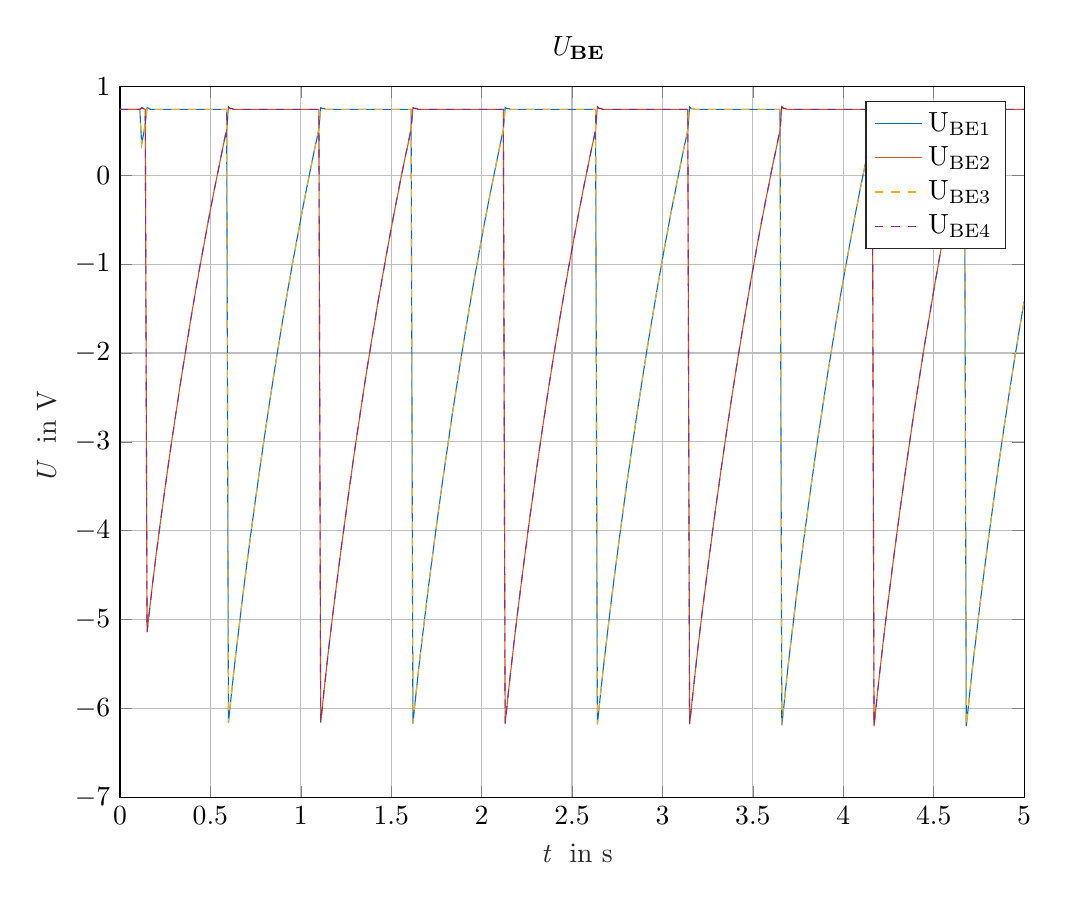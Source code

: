 % This file was created by matlab2tikz.
%
\definecolor{mycolor1}{rgb}{0.0,0.447,0.741}%
\definecolor{mycolor2}{rgb}{0.85,0.325,0.098}%
\definecolor{mycolor3}{rgb}{0.929,0.694,0.125}%
\definecolor{mycolor4}{rgb}{0.494,0.184,0.556}%
%
\begin{tikzpicture}

\begin{axis}[%
width=4.521in,
height=3.555in,
at={(0.758in,0.481in)},
scale only axis,
xmin=0,
xmax=5,
xlabel style={font=\color{white!15!black}},
xlabel={$\text{\it{} t \rm{} in s}$},
ymin=-7,
ymax=1,
ylabel style={font=\color{white!15!black}},
ylabel={$\text{\it{} U \rm{} in V}$},
axis background/.style={fill=white},
title style={font=\bfseries},
title={$\text{\it{} U}_{\text{BE}}$},
xmajorgrids,
ymajorgrids,
legend style={legend cell align=left, align=left, draw=white!15!black}
]
\addplot [color=mycolor1]
  table[row sep=crcr]{%
0	0.74\\
0.01	0.74\\
0.02	0.74\\
0.03	0.74\\
0.04	0.74\\
0.05	0.74\\
0.06	0.74\\
0.07	0.74\\
0.08	0.74\\
0.09	0.74\\
0.1	0.74\\
0.11	0.74\\
0.12	0.35\\
0.13	0.46\\
0.14	0.58\\
0.15	0.76\\
0.16	0.75\\
0.17	0.74\\
0.18	0.74\\
0.19	0.74\\
0.2	0.74\\
0.21	0.74\\
0.22	0.74\\
0.23	0.74\\
0.24	0.74\\
0.25	0.74\\
0.26	0.74\\
0.27	0.74\\
0.28	0.74\\
0.29	0.74\\
0.3	0.74\\
0.31	0.74\\
0.32	0.74\\
0.33	0.74\\
0.34	0.74\\
0.35	0.74\\
0.36	0.74\\
0.37	0.74\\
0.38	0.74\\
0.39	0.74\\
0.4	0.74\\
0.41	0.74\\
0.42	0.74\\
0.43	0.74\\
0.44	0.74\\
0.45	0.74\\
0.46	0.74\\
0.47	0.74\\
0.48	0.74\\
0.49	0.74\\
0.5	0.74\\
0.51	0.74\\
0.52	0.74\\
0.53	0.74\\
0.54	0.74\\
0.55	0.74\\
0.56	0.74\\
0.57	0.74\\
0.58	0.74\\
0.59	0.74\\
0.6	-6.16\\
0.61	-5.96\\
0.62	-5.77\\
0.63	-5.58\\
0.64	-5.4\\
0.65	-5.23\\
0.66	-5.06\\
0.67	-4.89\\
0.68	-4.72\\
0.69	-4.56\\
0.7	-4.4\\
0.71	-4.25\\
0.72	-4.09\\
0.73	-3.94\\
0.74	-3.79\\
0.75	-3.64\\
0.76	-3.5\\
0.77	-3.35\\
0.78	-3.21\\
0.79	-3.07\\
0.8	-2.93\\
0.81	-2.79\\
0.82	-2.66\\
0.83	-2.52\\
0.84	-2.39\\
0.85	-2.26\\
0.86	-2.13\\
0.87	-2\\
0.88	-1.88\\
0.89	-1.75\\
0.9	-1.63\\
0.91	-1.51\\
0.92	-1.39\\
0.93	-1.27\\
0.94	-1.16\\
0.95	-1.04\\
0.96	-0.93\\
0.97	-0.82\\
0.98	-0.71\\
0.99	-0.6\\
1	-0.49\\
1.01	-0.38\\
1.02	-0.28\\
1.03	-0.17\\
1.04	-0.07\\
1.05	0.03\\
1.06	0.13\\
1.07	0.23\\
1.08	0.33\\
1.09	0.42\\
1.1	0.52\\
1.11	0.76\\
1.12	0.75\\
1.13	0.75\\
1.14	0.74\\
1.15	0.74\\
1.16	0.74\\
1.17	0.74\\
1.18	0.74\\
1.19	0.74\\
1.2	0.74\\
1.21	0.74\\
1.22	0.74\\
1.23	0.74\\
1.24	0.74\\
1.25	0.74\\
1.26	0.74\\
1.27	0.74\\
1.28	0.74\\
1.29	0.74\\
1.3	0.74\\
1.31	0.74\\
1.32	0.74\\
1.33	0.74\\
1.34	0.74\\
1.35	0.74\\
1.36	0.74\\
1.37	0.74\\
1.38	0.74\\
1.39	0.74\\
1.4	0.74\\
1.41	0.74\\
1.42	0.74\\
1.43	0.74\\
1.44	0.74\\
1.45	0.74\\
1.46	0.74\\
1.47	0.74\\
1.48	0.74\\
1.49	0.74\\
1.5	0.74\\
1.51	0.74\\
1.52	0.74\\
1.53	0.74\\
1.54	0.74\\
1.55	0.74\\
1.56	0.74\\
1.57	0.74\\
1.58	0.74\\
1.59	0.74\\
1.6	0.74\\
1.61	0.74\\
1.62	-6.17\\
1.63	-5.97\\
1.64	-5.78\\
1.65	-5.59\\
1.66	-5.41\\
1.67	-5.24\\
1.68	-5.07\\
1.69	-4.9\\
1.7	-4.73\\
1.71	-4.57\\
1.72	-4.41\\
1.73	-4.26\\
1.74	-4.1\\
1.75	-3.95\\
1.76	-3.8\\
1.77	-3.65\\
1.78	-3.5\\
1.79	-3.36\\
1.8	-3.22\\
1.81	-3.08\\
1.82	-2.94\\
1.83	-2.8\\
1.84	-2.66\\
1.85	-2.53\\
1.86	-2.4\\
1.87	-2.27\\
1.88	-2.14\\
1.89	-2.01\\
1.9	-1.89\\
1.91	-1.76\\
1.92	-1.64\\
1.93	-1.52\\
1.94	-1.4\\
1.95	-1.28\\
1.96	-1.16\\
1.97	-1.05\\
1.98	-0.94\\
1.99	-0.82\\
2	-0.71\\
2.01	-0.6\\
2.02	-0.49\\
2.03	-0.39\\
2.04	-0.28\\
2.05	-0.18\\
2.06	-0.08\\
2.07	0.02\\
2.08	0.12\\
2.09	0.22\\
2.1	0.32\\
2.11	0.42\\
2.12	0.51\\
2.13	0.76\\
2.14	0.75\\
2.15	0.75\\
2.16	0.74\\
2.17	0.74\\
2.18	0.74\\
2.19	0.74\\
2.2	0.74\\
2.21	0.74\\
2.22	0.74\\
2.23	0.74\\
2.24	0.74\\
2.25	0.74\\
2.26	0.74\\
2.27	0.74\\
2.28	0.74\\
2.29	0.74\\
2.3	0.74\\
2.31	0.74\\
2.32	0.74\\
2.33	0.74\\
2.34	0.74\\
2.35	0.74\\
2.36	0.74\\
2.37	0.74\\
2.38	0.74\\
2.39	0.74\\
2.4	0.74\\
2.41	0.74\\
2.42	0.74\\
2.43	0.74\\
2.44	0.74\\
2.45	0.74\\
2.46	0.74\\
2.47	0.74\\
2.48	0.74\\
2.49	0.74\\
2.5	0.74\\
2.51	0.74\\
2.52	0.74\\
2.53	0.74\\
2.54	0.74\\
2.55	0.74\\
2.56	0.74\\
2.57	0.74\\
2.58	0.74\\
2.59	0.74\\
2.6	0.74\\
2.61	0.74\\
2.62	0.74\\
2.63	0.74\\
2.64	-6.18\\
2.65	-5.98\\
2.66	-5.79\\
2.67	-5.6\\
2.68	-5.42\\
2.69	-5.25\\
2.7	-5.08\\
2.71	-4.91\\
2.72	-4.74\\
2.73	-4.58\\
2.74	-4.42\\
2.75	-4.27\\
2.76	-4.11\\
2.77	-3.96\\
2.78	-3.81\\
2.79	-3.66\\
2.8	-3.51\\
2.81	-3.37\\
2.82	-3.23\\
2.83	-3.08\\
2.84	-2.95\\
2.85	-2.81\\
2.86	-2.67\\
2.87	-2.54\\
2.88	-2.41\\
2.89	-2.28\\
2.9	-2.15\\
2.91	-2.02\\
2.92	-1.89\\
2.93	-1.77\\
2.94	-1.65\\
2.95	-1.53\\
2.96	-1.41\\
2.97	-1.29\\
2.98	-1.17\\
2.99	-1.06\\
3	-0.94\\
3.01	-0.83\\
3.02	-0.72\\
3.03	-0.61\\
3.04	-0.5\\
3.05	-0.39\\
3.06	-0.29\\
3.07	-0.19\\
3.08	-0.08\\
3.09	0.02\\
3.1	0.12\\
3.11	0.22\\
3.12	0.32\\
3.13	0.41\\
3.14	0.51\\
3.15	0.77\\
3.16	0.75\\
3.17	0.75\\
3.18	0.74\\
3.19	0.74\\
3.2	0.74\\
3.21	0.74\\
3.22	0.74\\
3.23	0.74\\
3.24	0.74\\
3.25	0.74\\
3.26	0.74\\
3.27	0.74\\
3.28	0.74\\
3.29	0.74\\
3.3	0.74\\
3.31	0.74\\
3.32	0.74\\
3.33	0.74\\
3.34	0.74\\
3.35	0.74\\
3.36	0.74\\
3.37	0.74\\
3.38	0.74\\
3.39	0.74\\
3.4	0.74\\
3.41	0.74\\
3.42	0.74\\
3.43	0.74\\
3.44	0.74\\
3.45	0.74\\
3.46	0.74\\
3.47	0.74\\
3.48	0.74\\
3.49	0.74\\
3.5	0.74\\
3.51	0.74\\
3.52	0.74\\
3.53	0.74\\
3.54	0.74\\
3.55	0.74\\
3.56	0.74\\
3.57	0.74\\
3.58	0.74\\
3.59	0.74\\
3.6	0.74\\
3.61	0.74\\
3.62	0.74\\
3.63	0.74\\
3.64	0.74\\
3.65	0.74\\
3.66	-6.19\\
3.67	-6\\
3.68	-5.8\\
3.69	-5.61\\
3.7	-5.43\\
3.71	-5.26\\
3.72	-5.09\\
3.73	-4.92\\
3.74	-4.75\\
3.75	-4.59\\
3.76	-4.43\\
3.77	-4.28\\
3.78	-4.12\\
3.79	-3.97\\
3.8	-3.82\\
3.81	-3.67\\
3.82	-3.52\\
3.83	-3.38\\
3.84	-3.23\\
3.85	-3.09\\
3.86	-2.95\\
3.87	-2.82\\
3.88	-2.68\\
3.89	-2.55\\
3.9	-2.41\\
3.91	-2.28\\
3.92	-2.15\\
3.93	-2.03\\
3.94	-1.9\\
3.95	-1.78\\
3.96	-1.65\\
3.97	-1.53\\
3.98	-1.41\\
3.99	-1.29\\
4	-1.18\\
4.01	-1.06\\
4.02	-0.95\\
4.03	-0.84\\
4.04	-0.73\\
4.05	-0.62\\
4.06	-0.51\\
4.07	-0.4\\
4.08	-0.3\\
4.09	-0.19\\
4.1	-0.09\\
4.11	0.01\\
4.12	0.11\\
4.13	0.21\\
4.14	0.31\\
4.15	0.41\\
4.16	0.5\\
4.17	0.77\\
4.18	0.75\\
4.19	0.75\\
4.2	0.74\\
4.21	0.74\\
4.22	0.74\\
4.23	0.74\\
4.24	0.74\\
4.25	0.74\\
4.26	0.74\\
4.27	0.74\\
4.28	0.74\\
4.29	0.74\\
4.3	0.74\\
4.31	0.74\\
4.32	0.74\\
4.33	0.74\\
4.34	0.74\\
4.35	0.74\\
4.36	0.74\\
4.37	0.74\\
4.38	0.74\\
4.39	0.74\\
4.4	0.74\\
4.41	0.74\\
4.42	0.74\\
4.43	0.74\\
4.44	0.74\\
4.45	0.74\\
4.46	0.74\\
4.47	0.74\\
4.48	0.74\\
4.49	0.74\\
4.5	0.74\\
4.51	0.74\\
4.52	0.74\\
4.53	0.74\\
4.54	0.74\\
4.55	0.74\\
4.56	0.74\\
4.57	0.74\\
4.58	0.74\\
4.59	0.74\\
4.6	0.74\\
4.61	0.74\\
4.62	0.74\\
4.63	0.74\\
4.64	0.74\\
4.65	0.74\\
4.66	0.74\\
4.67	0.74\\
4.68	-6.2\\
4.69	-6.01\\
4.7	-5.81\\
4.71	-5.62\\
4.72	-5.44\\
4.73	-5.27\\
4.74	-5.1\\
4.75	-4.93\\
4.76	-4.76\\
4.77	-4.6\\
4.78	-4.44\\
4.79	-4.29\\
4.8	-4.13\\
4.81	-3.98\\
4.82	-3.83\\
4.83	-3.68\\
4.84	-3.53\\
4.85	-3.39\\
4.86	-3.24\\
4.87	-3.1\\
4.88	-2.96\\
4.89	-2.82\\
4.9	-2.69\\
4.91	-2.55\\
4.92	-2.42\\
4.93	-2.29\\
4.94	-2.16\\
4.95	-2.03\\
4.96	-1.91\\
4.97	-1.78\\
4.98	-1.66\\
4.99	-1.54\\
5	-1.42\\
};
\addlegendentry{$\text{U}_{\text{BE1}}$}

\addplot [color=mycolor2]
  table[row sep=crcr]{%
0	0.74\\
0.01	0.74\\
0.02	0.74\\
0.03	0.74\\
0.04	0.74\\
0.05	0.74\\
0.06	0.74\\
0.07	0.74\\
0.08	0.74\\
0.09	0.74\\
0.1	0.74\\
0.11	0.74\\
0.12	0.76\\
0.13	0.75\\
0.14	0.74\\
0.15	-5.14\\
0.16	-4.96\\
0.17	-4.78\\
0.18	-4.6\\
0.19	-4.44\\
0.2	-4.27\\
0.21	-4.12\\
0.22	-3.96\\
0.23	-3.81\\
0.24	-3.66\\
0.25	-3.51\\
0.26	-3.37\\
0.27	-3.22\\
0.28	-3.08\\
0.29	-2.94\\
0.3	-2.81\\
0.31	-2.67\\
0.32	-2.54\\
0.33	-2.4\\
0.34	-2.27\\
0.35	-2.14\\
0.36	-2.02\\
0.37	-1.89\\
0.38	-1.77\\
0.39	-1.64\\
0.4	-1.52\\
0.41	-1.4\\
0.42	-1.28\\
0.43	-1.17\\
0.44	-1.05\\
0.45	-0.94\\
0.46	-0.83\\
0.47	-0.72\\
0.48	-0.61\\
0.49	-0.5\\
0.5	-0.39\\
0.51	-0.29\\
0.52	-0.18\\
0.53	-0.08\\
0.54	0.02\\
0.55	0.12\\
0.56	0.22\\
0.57	0.32\\
0.58	0.42\\
0.59	0.51\\
0.6	0.77\\
0.61	0.75\\
0.62	0.75\\
0.63	0.74\\
0.64	0.74\\
0.65	0.74\\
0.66	0.74\\
0.67	0.74\\
0.68	0.74\\
0.69	0.74\\
0.7	0.74\\
0.71	0.74\\
0.72	0.74\\
0.73	0.74\\
0.74	0.74\\
0.75	0.74\\
0.76	0.74\\
0.77	0.74\\
0.78	0.74\\
0.79	0.74\\
0.8	0.74\\
0.81	0.74\\
0.82	0.74\\
0.83	0.74\\
0.84	0.74\\
0.85	0.74\\
0.86	0.74\\
0.87	0.74\\
0.88	0.74\\
0.89	0.74\\
0.9	0.74\\
0.91	0.74\\
0.92	0.74\\
0.93	0.74\\
0.94	0.74\\
0.95	0.74\\
0.96	0.74\\
0.97	0.74\\
0.98	0.74\\
0.99	0.74\\
1	0.74\\
1.01	0.74\\
1.02	0.74\\
1.03	0.74\\
1.04	0.74\\
1.05	0.74\\
1.06	0.74\\
1.07	0.74\\
1.08	0.74\\
1.09	0.74\\
1.1	0.74\\
1.11	-6.16\\
1.12	-5.97\\
1.13	-5.77\\
1.14	-5.59\\
1.15	-5.4\\
1.16	-5.23\\
1.17	-5.06\\
1.18	-4.89\\
1.19	-4.73\\
1.2	-4.57\\
1.21	-4.41\\
1.22	-4.25\\
1.23	-4.1\\
1.24	-3.95\\
1.25	-3.8\\
1.26	-3.65\\
1.27	-3.5\\
1.28	-3.36\\
1.29	-3.21\\
1.3	-3.07\\
1.31	-2.93\\
1.32	-2.8\\
1.33	-2.66\\
1.34	-2.53\\
1.35	-2.39\\
1.36	-2.26\\
1.37	-2.13\\
1.38	-2.01\\
1.39	-1.88\\
1.4	-1.76\\
1.41	-1.64\\
1.42	-1.51\\
1.43	-1.39\\
1.44	-1.28\\
1.45	-1.16\\
1.46	-1.05\\
1.47	-0.93\\
1.48	-0.82\\
1.49	-0.71\\
1.5	-0.6\\
1.51	-0.49\\
1.52	-0.39\\
1.53	-0.28\\
1.54	-0.18\\
1.55	-0.07\\
1.56	0.03\\
1.57	0.13\\
1.58	0.23\\
1.59	0.32\\
1.6	0.42\\
1.61	0.52\\
1.62	0.76\\
1.63	0.75\\
1.64	0.75\\
1.65	0.74\\
1.66	0.74\\
1.67	0.74\\
1.68	0.74\\
1.69	0.74\\
1.7	0.74\\
1.71	0.74\\
1.72	0.74\\
1.73	0.74\\
1.74	0.74\\
1.75	0.74\\
1.76	0.74\\
1.77	0.74\\
1.78	0.74\\
1.79	0.74\\
1.8	0.74\\
1.81	0.74\\
1.82	0.74\\
1.83	0.74\\
1.84	0.74\\
1.85	0.74\\
1.86	0.74\\
1.87	0.74\\
1.88	0.74\\
1.89	0.74\\
1.9	0.74\\
1.91	0.74\\
1.92	0.74\\
1.93	0.74\\
1.94	0.74\\
1.95	0.74\\
1.96	0.74\\
1.97	0.74\\
1.98	0.74\\
1.99	0.74\\
2	0.74\\
2.01	0.74\\
2.02	0.74\\
2.03	0.74\\
2.04	0.74\\
2.05	0.74\\
2.06	0.74\\
2.07	0.74\\
2.08	0.74\\
2.09	0.74\\
2.1	0.74\\
2.11	0.74\\
2.12	0.74\\
2.13	-6.17\\
2.14	-5.98\\
2.15	-5.78\\
2.16	-5.6\\
2.17	-5.42\\
2.18	-5.24\\
2.19	-5.07\\
2.2	-4.9\\
2.21	-4.74\\
2.22	-4.58\\
2.23	-4.42\\
2.24	-4.26\\
2.25	-4.11\\
2.26	-3.95\\
2.27	-3.8\\
2.28	-3.66\\
2.29	-3.51\\
2.3	-3.36\\
2.31	-3.22\\
2.32	-3.08\\
2.33	-2.94\\
2.34	-2.8\\
2.35	-2.67\\
2.36	-2.53\\
2.37	-2.4\\
2.38	-2.27\\
2.39	-2.14\\
2.4	-2.01\\
2.41	-1.89\\
2.42	-1.77\\
2.43	-1.64\\
2.44	-1.52\\
2.45	-1.4\\
2.46	-1.28\\
2.47	-1.17\\
2.48	-1.05\\
2.49	-0.94\\
2.5	-0.83\\
2.51	-0.72\\
2.52	-0.61\\
2.53	-0.5\\
2.54	-0.39\\
2.55	-0.29\\
2.56	-0.18\\
2.57	-0.08\\
2.58	0.02\\
2.59	0.12\\
2.6	0.22\\
2.61	0.32\\
2.62	0.41\\
2.63	0.51\\
2.64	0.77\\
2.65	0.75\\
2.66	0.75\\
2.67	0.74\\
2.68	0.74\\
2.69	0.74\\
2.7	0.74\\
2.71	0.74\\
2.72	0.74\\
2.73	0.74\\
2.74	0.74\\
2.75	0.74\\
2.76	0.74\\
2.77	0.74\\
2.78	0.74\\
2.79	0.74\\
2.8	0.74\\
2.81	0.74\\
2.82	0.74\\
2.83	0.74\\
2.84	0.74\\
2.85	0.74\\
2.86	0.74\\
2.87	0.74\\
2.88	0.74\\
2.89	0.74\\
2.9	0.74\\
2.91	0.74\\
2.92	0.74\\
2.93	0.74\\
2.94	0.74\\
2.95	0.74\\
2.96	0.74\\
2.97	0.74\\
2.98	0.74\\
2.99	0.74\\
3	0.74\\
3.01	0.74\\
3.02	0.74\\
3.03	0.74\\
3.04	0.74\\
3.05	0.74\\
3.06	0.74\\
3.07	0.74\\
3.08	0.74\\
3.09	0.74\\
3.1	0.74\\
3.11	0.74\\
3.12	0.74\\
3.13	0.74\\
3.14	0.74\\
3.15	-6.18\\
3.16	-5.99\\
3.17	-5.8\\
3.18	-5.61\\
3.19	-5.43\\
3.2	-5.25\\
3.21	-5.08\\
3.22	-4.91\\
3.23	-4.75\\
3.24	-4.59\\
3.25	-4.43\\
3.26	-4.27\\
3.27	-4.12\\
3.28	-3.96\\
3.29	-3.81\\
3.3	-3.66\\
3.31	-3.52\\
3.32	-3.37\\
3.33	-3.23\\
3.34	-3.09\\
3.35	-2.95\\
3.36	-2.81\\
3.37	-2.68\\
3.38	-2.54\\
3.39	-2.41\\
3.4	-2.28\\
3.41	-2.15\\
3.42	-2.02\\
3.43	-1.9\\
3.44	-1.77\\
3.45	-1.65\\
3.46	-1.53\\
3.47	-1.41\\
3.48	-1.29\\
3.49	-1.17\\
3.5	-1.06\\
3.51	-0.95\\
3.52	-0.83\\
3.53	-0.72\\
3.54	-0.61\\
3.55	-0.5\\
3.56	-0.4\\
3.57	-0.29\\
3.58	-0.19\\
3.59	-0.09\\
3.6	0.02\\
3.61	0.12\\
3.62	0.21\\
3.63	0.31\\
3.64	0.41\\
3.65	0.5\\
3.66	0.77\\
3.67	0.75\\
3.68	0.75\\
3.69	0.74\\
3.7	0.74\\
3.71	0.74\\
3.72	0.74\\
3.73	0.74\\
3.74	0.74\\
3.75	0.74\\
3.76	0.74\\
3.77	0.74\\
3.78	0.74\\
3.79	0.74\\
3.8	0.74\\
3.81	0.74\\
3.82	0.74\\
3.83	0.74\\
3.84	0.74\\
3.85	0.74\\
3.86	0.74\\
3.87	0.74\\
3.88	0.74\\
3.89	0.74\\
3.9	0.74\\
3.91	0.74\\
3.92	0.74\\
3.93	0.74\\
3.94	0.74\\
3.95	0.74\\
3.96	0.74\\
3.97	0.74\\
3.98	0.74\\
3.99	0.74\\
4	0.74\\
4.01	0.74\\
4.02	0.74\\
4.03	0.74\\
4.04	0.74\\
4.05	0.74\\
4.06	0.74\\
4.07	0.74\\
4.08	0.74\\
4.09	0.74\\
4.1	0.74\\
4.11	0.74\\
4.12	0.74\\
4.13	0.74\\
4.14	0.74\\
4.15	0.74\\
4.16	0.74\\
4.17	-6.2\\
4.18	-6\\
4.19	-5.81\\
4.2	-5.62\\
4.21	-5.44\\
4.22	-5.26\\
4.23	-5.09\\
4.24	-4.92\\
4.25	-4.76\\
4.26	-4.6\\
4.27	-4.44\\
4.28	-4.28\\
4.29	-4.13\\
4.3	-3.97\\
4.31	-3.82\\
4.32	-3.67\\
4.33	-3.53\\
4.34	-3.38\\
4.35	-3.24\\
4.36	-3.1\\
4.37	-2.96\\
4.38	-2.82\\
4.39	-2.68\\
4.4	-2.55\\
4.41	-2.42\\
4.42	-2.29\\
4.43	-2.16\\
4.44	-2.03\\
4.45	-1.9\\
4.46	-1.78\\
4.47	-1.66\\
4.48	-1.54\\
4.49	-1.42\\
4.5	-1.3\\
4.51	-1.18\\
4.52	-1.07\\
4.53	-0.95\\
4.54	-0.84\\
4.55	-0.73\\
4.56	-0.62\\
4.57	-0.51\\
4.58	-0.4\\
4.59	-0.3\\
4.6	-0.19\\
4.61	-0.09\\
4.62	0.01\\
4.63	0.11\\
4.64	0.21\\
4.65	0.31\\
4.66	0.4\\
4.67	0.5\\
4.68	0.77\\
4.69	0.75\\
4.7	0.75\\
4.71	0.74\\
4.72	0.74\\
4.73	0.74\\
4.74	0.74\\
4.75	0.74\\
4.76	0.74\\
4.77	0.74\\
4.78	0.74\\
4.79	0.74\\
4.8	0.74\\
4.81	0.74\\
4.82	0.74\\
4.83	0.74\\
4.84	0.74\\
4.85	0.74\\
4.86	0.74\\
4.87	0.74\\
4.88	0.74\\
4.89	0.74\\
4.9	0.74\\
4.91	0.74\\
4.92	0.74\\
4.93	0.74\\
4.94	0.74\\
4.95	0.74\\
4.96	0.74\\
4.97	0.74\\
4.98	0.74\\
4.99	0.74\\
5	0.74\\
};
\addlegendentry{$\text{U}_{\text{BE2}}$}

\addplot [color=mycolor3, dashed]
  table[row sep=crcr]{%
0	0.74\\
0.01	0.74\\
0.02	0.74\\
0.03	0.74\\
0.04	0.74\\
0.05	0.74\\
0.06	0.74\\
0.07	0.74\\
0.08	0.74\\
0.09	0.74\\
0.1	0.74\\
0.11	0.74\\
0.12	0.35\\
0.13	0.46\\
0.14	0.58\\
0.15	0.76\\
0.16	0.75\\
0.17	0.74\\
0.18	0.74\\
0.19	0.74\\
0.2	0.74\\
0.21	0.74\\
0.22	0.74\\
0.23	0.74\\
0.24	0.74\\
0.25	0.74\\
0.26	0.74\\
0.27	0.74\\
0.28	0.74\\
0.29	0.74\\
0.3	0.74\\
0.31	0.74\\
0.32	0.74\\
0.33	0.74\\
0.34	0.74\\
0.35	0.74\\
0.36	0.74\\
0.37	0.74\\
0.38	0.74\\
0.39	0.74\\
0.4	0.74\\
0.41	0.74\\
0.42	0.74\\
0.43	0.74\\
0.44	0.74\\
0.45	0.74\\
0.46	0.74\\
0.47	0.74\\
0.48	0.74\\
0.49	0.74\\
0.5	0.74\\
0.51	0.74\\
0.52	0.74\\
0.53	0.74\\
0.54	0.74\\
0.55	0.74\\
0.56	0.74\\
0.57	0.74\\
0.58	0.74\\
0.59	0.74\\
0.6	-6.16\\
0.61	-5.96\\
0.62	-5.77\\
0.63	-5.58\\
0.64	-5.4\\
0.65	-5.23\\
0.66	-5.06\\
0.67	-4.89\\
0.68	-4.72\\
0.69	-4.56\\
0.7	-4.4\\
0.71	-4.25\\
0.72	-4.09\\
0.73	-3.94\\
0.74	-3.79\\
0.75	-3.64\\
0.76	-3.5\\
0.77	-3.35\\
0.78	-3.21\\
0.79	-3.07\\
0.8	-2.93\\
0.81	-2.79\\
0.82	-2.66\\
0.83	-2.52\\
0.84	-2.39\\
0.85	-2.26\\
0.86	-2.13\\
0.87	-2\\
0.88	-1.88\\
0.89	-1.75\\
0.9	-1.63\\
0.91	-1.51\\
0.92	-1.39\\
0.93	-1.27\\
0.94	-1.16\\
0.95	-1.04\\
0.96	-0.93\\
0.97	-0.82\\
0.98	-0.71\\
0.99	-0.6\\
1	-0.49\\
1.01	-0.38\\
1.02	-0.28\\
1.03	-0.17\\
1.04	-0.07\\
1.05	0.03\\
1.06	0.13\\
1.07	0.23\\
1.08	0.33\\
1.09	0.42\\
1.1	0.52\\
1.11	0.76\\
1.12	0.75\\
1.13	0.75\\
1.14	0.74\\
1.15	0.74\\
1.16	0.74\\
1.17	0.74\\
1.18	0.74\\
1.19	0.74\\
1.2	0.74\\
1.21	0.74\\
1.22	0.74\\
1.23	0.74\\
1.24	0.74\\
1.25	0.74\\
1.26	0.74\\
1.27	0.74\\
1.28	0.74\\
1.29	0.74\\
1.3	0.74\\
1.31	0.74\\
1.32	0.74\\
1.33	0.74\\
1.34	0.74\\
1.35	0.74\\
1.36	0.74\\
1.37	0.74\\
1.38	0.74\\
1.39	0.74\\
1.4	0.74\\
1.41	0.74\\
1.42	0.74\\
1.43	0.74\\
1.44	0.74\\
1.45	0.74\\
1.46	0.74\\
1.47	0.74\\
1.48	0.74\\
1.49	0.74\\
1.5	0.74\\
1.51	0.74\\
1.52	0.74\\
1.53	0.74\\
1.54	0.74\\
1.55	0.74\\
1.56	0.74\\
1.57	0.74\\
1.58	0.74\\
1.59	0.74\\
1.6	0.74\\
1.61	0.74\\
1.62	-6.17\\
1.63	-5.97\\
1.64	-5.78\\
1.65	-5.59\\
1.66	-5.41\\
1.67	-5.24\\
1.68	-5.07\\
1.69	-4.9\\
1.7	-4.73\\
1.71	-4.57\\
1.72	-4.41\\
1.73	-4.26\\
1.74	-4.1\\
1.75	-3.95\\
1.76	-3.8\\
1.77	-3.65\\
1.78	-3.5\\
1.79	-3.36\\
1.8	-3.22\\
1.81	-3.08\\
1.82	-2.94\\
1.83	-2.8\\
1.84	-2.66\\
1.85	-2.53\\
1.86	-2.4\\
1.87	-2.27\\
1.88	-2.14\\
1.89	-2.01\\
1.9	-1.89\\
1.91	-1.76\\
1.92	-1.64\\
1.93	-1.52\\
1.94	-1.4\\
1.95	-1.28\\
1.96	-1.16\\
1.97	-1.05\\
1.98	-0.94\\
1.99	-0.82\\
2	-0.71\\
2.01	-0.6\\
2.02	-0.49\\
2.03	-0.39\\
2.04	-0.28\\
2.05	-0.18\\
2.06	-0.08\\
2.07	0.02\\
2.08	0.12\\
2.09	0.22\\
2.1	0.32\\
2.11	0.42\\
2.12	0.51\\
2.13	0.76\\
2.14	0.75\\
2.15	0.75\\
2.16	0.74\\
2.17	0.74\\
2.18	0.74\\
2.19	0.74\\
2.2	0.74\\
2.21	0.74\\
2.22	0.74\\
2.23	0.74\\
2.24	0.74\\
2.25	0.74\\
2.26	0.74\\
2.27	0.74\\
2.28	0.74\\
2.29	0.74\\
2.3	0.74\\
2.31	0.74\\
2.32	0.74\\
2.33	0.74\\
2.34	0.74\\
2.35	0.74\\
2.36	0.74\\
2.37	0.74\\
2.38	0.74\\
2.39	0.74\\
2.4	0.74\\
2.41	0.74\\
2.42	0.74\\
2.43	0.74\\
2.44	0.74\\
2.45	0.74\\
2.46	0.74\\
2.47	0.74\\
2.48	0.74\\
2.49	0.74\\
2.5	0.74\\
2.51	0.74\\
2.52	0.74\\
2.53	0.74\\
2.54	0.74\\
2.55	0.74\\
2.56	0.74\\
2.57	0.74\\
2.58	0.74\\
2.59	0.74\\
2.6	0.74\\
2.61	0.74\\
2.62	0.74\\
2.63	0.74\\
2.64	-6.18\\
2.65	-5.98\\
2.66	-5.79\\
2.67	-5.6\\
2.68	-5.42\\
2.69	-5.25\\
2.7	-5.08\\
2.71	-4.91\\
2.72	-4.74\\
2.73	-4.58\\
2.74	-4.42\\
2.75	-4.27\\
2.76	-4.11\\
2.77	-3.96\\
2.78	-3.81\\
2.79	-3.66\\
2.8	-3.51\\
2.81	-3.37\\
2.82	-3.23\\
2.83	-3.08\\
2.84	-2.95\\
2.85	-2.81\\
2.86	-2.67\\
2.87	-2.54\\
2.88	-2.41\\
2.89	-2.28\\
2.9	-2.15\\
2.91	-2.02\\
2.92	-1.89\\
2.93	-1.77\\
2.94	-1.65\\
2.95	-1.53\\
2.96	-1.41\\
2.97	-1.29\\
2.98	-1.17\\
2.99	-1.06\\
3	-0.94\\
3.01	-0.83\\
3.02	-0.72\\
3.03	-0.61\\
3.04	-0.5\\
3.05	-0.39\\
3.06	-0.29\\
3.07	-0.19\\
3.08	-0.08\\
3.09	0.02\\
3.1	0.12\\
3.11	0.22\\
3.12	0.32\\
3.13	0.41\\
3.14	0.51\\
3.15	0.77\\
3.16	0.75\\
3.17	0.75\\
3.18	0.74\\
3.19	0.74\\
3.2	0.74\\
3.21	0.74\\
3.22	0.74\\
3.23	0.74\\
3.24	0.74\\
3.25	0.74\\
3.26	0.74\\
3.27	0.74\\
3.28	0.74\\
3.29	0.74\\
3.3	0.74\\
3.31	0.74\\
3.32	0.74\\
3.33	0.74\\
3.34	0.74\\
3.35	0.74\\
3.36	0.74\\
3.37	0.74\\
3.38	0.74\\
3.39	0.74\\
3.4	0.74\\
3.41	0.74\\
3.42	0.74\\
3.43	0.74\\
3.44	0.74\\
3.45	0.74\\
3.46	0.74\\
3.47	0.74\\
3.48	0.74\\
3.49	0.74\\
3.5	0.74\\
3.51	0.74\\
3.52	0.74\\
3.53	0.74\\
3.54	0.74\\
3.55	0.74\\
3.56	0.74\\
3.57	0.74\\
3.58	0.74\\
3.59	0.74\\
3.6	0.74\\
3.61	0.74\\
3.62	0.74\\
3.63	0.74\\
3.64	0.74\\
3.65	0.74\\
3.66	-6.19\\
3.67	-6\\
3.68	-5.8\\
3.69	-5.61\\
3.7	-5.43\\
3.71	-5.26\\
3.72	-5.09\\
3.73	-4.92\\
3.74	-4.75\\
3.75	-4.59\\
3.76	-4.43\\
3.77	-4.28\\
3.78	-4.12\\
3.79	-3.97\\
3.8	-3.82\\
3.81	-3.67\\
3.82	-3.52\\
3.83	-3.38\\
3.84	-3.23\\
3.85	-3.09\\
3.86	-2.95\\
3.87	-2.82\\
3.88	-2.68\\
3.89	-2.55\\
3.9	-2.41\\
3.91	-2.28\\
3.92	-2.15\\
3.93	-2.03\\
3.94	-1.9\\
3.95	-1.78\\
3.96	-1.65\\
3.97	-1.53\\
3.98	-1.41\\
3.99	-1.29\\
4	-1.18\\
4.01	-1.06\\
4.02	-0.95\\
4.03	-0.84\\
4.04	-0.73\\
4.05	-0.62\\
4.06	-0.51\\
4.07	-0.4\\
4.08	-0.3\\
4.09	-0.19\\
4.1	-0.09\\
4.11	0.01\\
4.12	0.11\\
4.13	0.21\\
4.14	0.31\\
4.15	0.41\\
4.16	0.5\\
4.17	0.77\\
4.18	0.75\\
4.19	0.75\\
4.2	0.74\\
4.21	0.74\\
4.22	0.74\\
4.23	0.74\\
4.24	0.74\\
4.25	0.74\\
4.26	0.74\\
4.27	0.74\\
4.28	0.74\\
4.29	0.74\\
4.3	0.74\\
4.31	0.74\\
4.32	0.74\\
4.33	0.74\\
4.34	0.74\\
4.35	0.74\\
4.36	0.74\\
4.37	0.74\\
4.38	0.74\\
4.39	0.74\\
4.4	0.74\\
4.41	0.74\\
4.42	0.74\\
4.43	0.74\\
4.44	0.74\\
4.45	0.74\\
4.46	0.74\\
4.47	0.74\\
4.48	0.74\\
4.49	0.74\\
4.5	0.74\\
4.51	0.74\\
4.52	0.74\\
4.53	0.74\\
4.54	0.74\\
4.55	0.74\\
4.56	0.74\\
4.57	0.74\\
4.58	0.74\\
4.59	0.74\\
4.6	0.74\\
4.61	0.74\\
4.62	0.74\\
4.63	0.74\\
4.64	0.74\\
4.65	0.74\\
4.66	0.74\\
4.67	0.74\\
4.68	-6.2\\
4.69	-6.01\\
4.7	-5.81\\
4.71	-5.62\\
4.72	-5.44\\
4.73	-5.27\\
4.74	-5.1\\
4.75	-4.93\\
4.76	-4.76\\
4.77	-4.6\\
4.78	-4.44\\
4.79	-4.29\\
4.8	-4.13\\
4.81	-3.98\\
4.82	-3.83\\
4.83	-3.68\\
4.84	-3.53\\
4.85	-3.39\\
4.86	-3.24\\
4.87	-3.1\\
4.88	-2.96\\
4.89	-2.82\\
4.9	-2.69\\
4.91	-2.55\\
4.92	-2.42\\
4.93	-2.29\\
4.94	-2.16\\
4.95	-2.03\\
4.96	-1.91\\
4.97	-1.78\\
4.98	-1.66\\
4.99	-1.54\\
5	-1.42\\
};
\addlegendentry{$\text{U}_{\text{BE3}}$}

\addplot [color=mycolor4, dashed]
  table[row sep=crcr]{%
0	0.74\\
0.01	0.74\\
0.02	0.74\\
0.03	0.74\\
0.04	0.74\\
0.05	0.74\\
0.06	0.74\\
0.07	0.74\\
0.08	0.74\\
0.09	0.74\\
0.1	0.74\\
0.11	0.74\\
0.12	0.76\\
0.13	0.75\\
0.14	0.74\\
0.15	-5.14\\
0.16	-4.96\\
0.17	-4.78\\
0.18	-4.6\\
0.19	-4.44\\
0.2	-4.27\\
0.21	-4.12\\
0.22	-3.96\\
0.23	-3.81\\
0.24	-3.66\\
0.25	-3.51\\
0.26	-3.37\\
0.27	-3.22\\
0.28	-3.08\\
0.29	-2.94\\
0.3	-2.81\\
0.31	-2.67\\
0.32	-2.54\\
0.33	-2.4\\
0.34	-2.27\\
0.35	-2.14\\
0.36	-2.02\\
0.37	-1.89\\
0.38	-1.77\\
0.39	-1.64\\
0.4	-1.52\\
0.41	-1.4\\
0.42	-1.28\\
0.43	-1.17\\
0.44	-1.05\\
0.45	-0.94\\
0.46	-0.83\\
0.47	-0.72\\
0.48	-0.61\\
0.49	-0.5\\
0.5	-0.39\\
0.51	-0.29\\
0.52	-0.18\\
0.53	-0.08\\
0.54	0.02\\
0.55	0.12\\
0.56	0.22\\
0.57	0.32\\
0.58	0.42\\
0.59	0.51\\
0.6	0.77\\
0.61	0.75\\
0.62	0.75\\
0.63	0.74\\
0.64	0.74\\
0.65	0.74\\
0.66	0.74\\
0.67	0.74\\
0.68	0.74\\
0.69	0.74\\
0.7	0.74\\
0.71	0.74\\
0.72	0.74\\
0.73	0.74\\
0.74	0.74\\
0.75	0.74\\
0.76	0.74\\
0.77	0.74\\
0.78	0.74\\
0.79	0.74\\
0.8	0.74\\
0.81	0.74\\
0.82	0.74\\
0.83	0.74\\
0.84	0.74\\
0.85	0.74\\
0.86	0.74\\
0.87	0.74\\
0.88	0.74\\
0.89	0.74\\
0.9	0.74\\
0.91	0.74\\
0.92	0.74\\
0.93	0.74\\
0.94	0.74\\
0.95	0.74\\
0.96	0.74\\
0.97	0.74\\
0.98	0.74\\
0.99	0.74\\
1	0.74\\
1.01	0.74\\
1.02	0.74\\
1.03	0.74\\
1.04	0.74\\
1.05	0.74\\
1.06	0.74\\
1.07	0.74\\
1.08	0.74\\
1.09	0.74\\
1.1	0.74\\
1.11	-6.16\\
1.12	-5.97\\
1.13	-5.77\\
1.14	-5.59\\
1.15	-5.4\\
1.16	-5.23\\
1.17	-5.06\\
1.18	-4.89\\
1.19	-4.73\\
1.2	-4.57\\
1.21	-4.41\\
1.22	-4.25\\
1.23	-4.1\\
1.24	-3.95\\
1.25	-3.8\\
1.26	-3.65\\
1.27	-3.5\\
1.28	-3.36\\
1.29	-3.21\\
1.3	-3.07\\
1.31	-2.93\\
1.32	-2.8\\
1.33	-2.66\\
1.34	-2.53\\
1.35	-2.39\\
1.36	-2.26\\
1.37	-2.13\\
1.38	-2.01\\
1.39	-1.88\\
1.4	-1.76\\
1.41	-1.64\\
1.42	-1.51\\
1.43	-1.39\\
1.44	-1.28\\
1.45	-1.16\\
1.46	-1.05\\
1.47	-0.93\\
1.48	-0.82\\
1.49	-0.71\\
1.5	-0.6\\
1.51	-0.49\\
1.52	-0.39\\
1.53	-0.28\\
1.54	-0.18\\
1.55	-0.07\\
1.56	0.03\\
1.57	0.13\\
1.58	0.23\\
1.59	0.32\\
1.6	0.42\\
1.61	0.52\\
1.62	0.76\\
1.63	0.75\\
1.64	0.75\\
1.65	0.74\\
1.66	0.74\\
1.67	0.74\\
1.68	0.74\\
1.69	0.74\\
1.7	0.74\\
1.71	0.74\\
1.72	0.74\\
1.73	0.74\\
1.74	0.74\\
1.75	0.74\\
1.76	0.74\\
1.77	0.74\\
1.78	0.74\\
1.79	0.74\\
1.8	0.74\\
1.81	0.74\\
1.82	0.74\\
1.83	0.74\\
1.84	0.74\\
1.85	0.74\\
1.86	0.74\\
1.87	0.74\\
1.88	0.74\\
1.89	0.74\\
1.9	0.74\\
1.91	0.74\\
1.92	0.74\\
1.93	0.74\\
1.94	0.74\\
1.95	0.74\\
1.96	0.74\\
1.97	0.74\\
1.98	0.74\\
1.99	0.74\\
2	0.74\\
2.01	0.74\\
2.02	0.74\\
2.03	0.74\\
2.04	0.74\\
2.05	0.74\\
2.06	0.74\\
2.07	0.74\\
2.08	0.74\\
2.09	0.74\\
2.1	0.74\\
2.11	0.74\\
2.12	0.74\\
2.13	-6.17\\
2.14	-5.98\\
2.15	-5.78\\
2.16	-5.6\\
2.17	-5.42\\
2.18	-5.24\\
2.19	-5.07\\
2.2	-4.9\\
2.21	-4.74\\
2.22	-4.58\\
2.23	-4.42\\
2.24	-4.26\\
2.25	-4.11\\
2.26	-3.95\\
2.27	-3.8\\
2.28	-3.66\\
2.29	-3.51\\
2.3	-3.36\\
2.31	-3.22\\
2.32	-3.08\\
2.33	-2.94\\
2.34	-2.8\\
2.35	-2.67\\
2.36	-2.53\\
2.37	-2.4\\
2.38	-2.27\\
2.39	-2.14\\
2.4	-2.01\\
2.41	-1.89\\
2.42	-1.77\\
2.43	-1.64\\
2.44	-1.52\\
2.45	-1.4\\
2.46	-1.28\\
2.47	-1.17\\
2.48	-1.05\\
2.49	-0.94\\
2.5	-0.83\\
2.51	-0.72\\
2.52	-0.61\\
2.53	-0.5\\
2.54	-0.39\\
2.55	-0.29\\
2.56	-0.18\\
2.57	-0.08\\
2.58	0.02\\
2.59	0.12\\
2.6	0.22\\
2.61	0.32\\
2.62	0.41\\
2.63	0.51\\
2.64	0.77\\
2.65	0.75\\
2.66	0.75\\
2.67	0.74\\
2.68	0.74\\
2.69	0.74\\
2.7	0.74\\
2.71	0.74\\
2.72	0.74\\
2.73	0.74\\
2.74	0.74\\
2.75	0.74\\
2.76	0.74\\
2.77	0.74\\
2.78	0.74\\
2.79	0.74\\
2.8	0.74\\
2.81	0.74\\
2.82	0.74\\
2.83	0.74\\
2.84	0.74\\
2.85	0.74\\
2.86	0.74\\
2.87	0.74\\
2.88	0.74\\
2.89	0.74\\
2.9	0.74\\
2.91	0.74\\
2.92	0.74\\
2.93	0.74\\
2.94	0.74\\
2.95	0.74\\
2.96	0.74\\
2.97	0.74\\
2.98	0.74\\
2.99	0.74\\
3	0.74\\
3.01	0.74\\
3.02	0.74\\
3.03	0.74\\
3.04	0.74\\
3.05	0.74\\
3.06	0.74\\
3.07	0.74\\
3.08	0.74\\
3.09	0.74\\
3.1	0.74\\
3.11	0.74\\
3.12	0.74\\
3.13	0.74\\
3.14	0.74\\
3.15	-6.18\\
3.16	-5.99\\
3.17	-5.8\\
3.18	-5.61\\
3.19	-5.43\\
3.2	-5.25\\
3.21	-5.08\\
3.22	-4.91\\
3.23	-4.75\\
3.24	-4.59\\
3.25	-4.43\\
3.26	-4.27\\
3.27	-4.12\\
3.28	-3.96\\
3.29	-3.81\\
3.3	-3.66\\
3.31	-3.52\\
3.32	-3.37\\
3.33	-3.23\\
3.34	-3.09\\
3.35	-2.95\\
3.36	-2.81\\
3.37	-2.68\\
3.38	-2.54\\
3.39	-2.41\\
3.4	-2.28\\
3.41	-2.15\\
3.42	-2.02\\
3.43	-1.9\\
3.44	-1.77\\
3.45	-1.65\\
3.46	-1.53\\
3.47	-1.41\\
3.48	-1.29\\
3.49	-1.17\\
3.5	-1.06\\
3.51	-0.95\\
3.52	-0.83\\
3.53	-0.72\\
3.54	-0.61\\
3.55	-0.5\\
3.56	-0.4\\
3.57	-0.29\\
3.58	-0.19\\
3.59	-0.09\\
3.6	0.02\\
3.61	0.12\\
3.62	0.21\\
3.63	0.31\\
3.64	0.41\\
3.65	0.5\\
3.66	0.77\\
3.67	0.75\\
3.68	0.75\\
3.69	0.74\\
3.7	0.74\\
3.71	0.74\\
3.72	0.74\\
3.73	0.74\\
3.74	0.74\\
3.75	0.74\\
3.76	0.74\\
3.77	0.74\\
3.78	0.74\\
3.79	0.74\\
3.8	0.74\\
3.81	0.74\\
3.82	0.74\\
3.83	0.74\\
3.84	0.74\\
3.85	0.74\\
3.86	0.74\\
3.87	0.74\\
3.88	0.74\\
3.89	0.74\\
3.9	0.74\\
3.91	0.74\\
3.92	0.74\\
3.93	0.74\\
3.94	0.74\\
3.95	0.74\\
3.96	0.74\\
3.97	0.74\\
3.98	0.74\\
3.99	0.74\\
4	0.74\\
4.01	0.74\\
4.02	0.74\\
4.03	0.74\\
4.04	0.74\\
4.05	0.74\\
4.06	0.74\\
4.07	0.74\\
4.08	0.74\\
4.09	0.74\\
4.1	0.74\\
4.11	0.74\\
4.12	0.74\\
4.13	0.74\\
4.14	0.74\\
4.15	0.74\\
4.16	0.74\\
4.17	-6.2\\
4.18	-6\\
4.19	-5.81\\
4.2	-5.62\\
4.21	-5.44\\
4.22	-5.26\\
4.23	-5.09\\
4.24	-4.92\\
4.25	-4.76\\
4.26	-4.6\\
4.27	-4.44\\
4.28	-4.28\\
4.29	-4.13\\
4.3	-3.97\\
4.31	-3.82\\
4.32	-3.67\\
4.33	-3.53\\
4.34	-3.38\\
4.35	-3.24\\
4.36	-3.1\\
4.37	-2.96\\
4.38	-2.82\\
4.39	-2.68\\
4.4	-2.55\\
4.41	-2.42\\
4.42	-2.29\\
4.43	-2.16\\
4.44	-2.03\\
4.45	-1.9\\
4.46	-1.78\\
4.47	-1.66\\
4.48	-1.54\\
4.49	-1.42\\
4.5	-1.3\\
4.51	-1.18\\
4.52	-1.07\\
4.53	-0.95\\
4.54	-0.84\\
4.55	-0.73\\
4.56	-0.62\\
4.57	-0.51\\
4.58	-0.4\\
4.59	-0.3\\
4.6	-0.19\\
4.61	-0.09\\
4.62	0.01\\
4.63	0.11\\
4.64	0.21\\
4.65	0.31\\
4.66	0.4\\
4.67	0.5\\
4.68	0.77\\
4.69	0.75\\
4.7	0.75\\
4.71	0.74\\
4.72	0.74\\
4.73	0.74\\
4.74	0.74\\
4.75	0.74\\
4.76	0.74\\
4.77	0.74\\
4.78	0.74\\
4.79	0.74\\
4.8	0.74\\
4.81	0.74\\
4.82	0.74\\
4.83	0.74\\
4.84	0.74\\
4.85	0.74\\
4.86	0.74\\
4.87	0.74\\
4.88	0.74\\
4.89	0.74\\
4.9	0.74\\
4.91	0.74\\
4.92	0.74\\
4.93	0.74\\
4.94	0.74\\
4.95	0.74\\
4.96	0.74\\
4.97	0.74\\
4.98	0.74\\
4.99	0.74\\
5	0.74\\
};
\addlegendentry{$\text{U}_{\text{BE4}}$}

\end{axis}
\end{tikzpicture}%